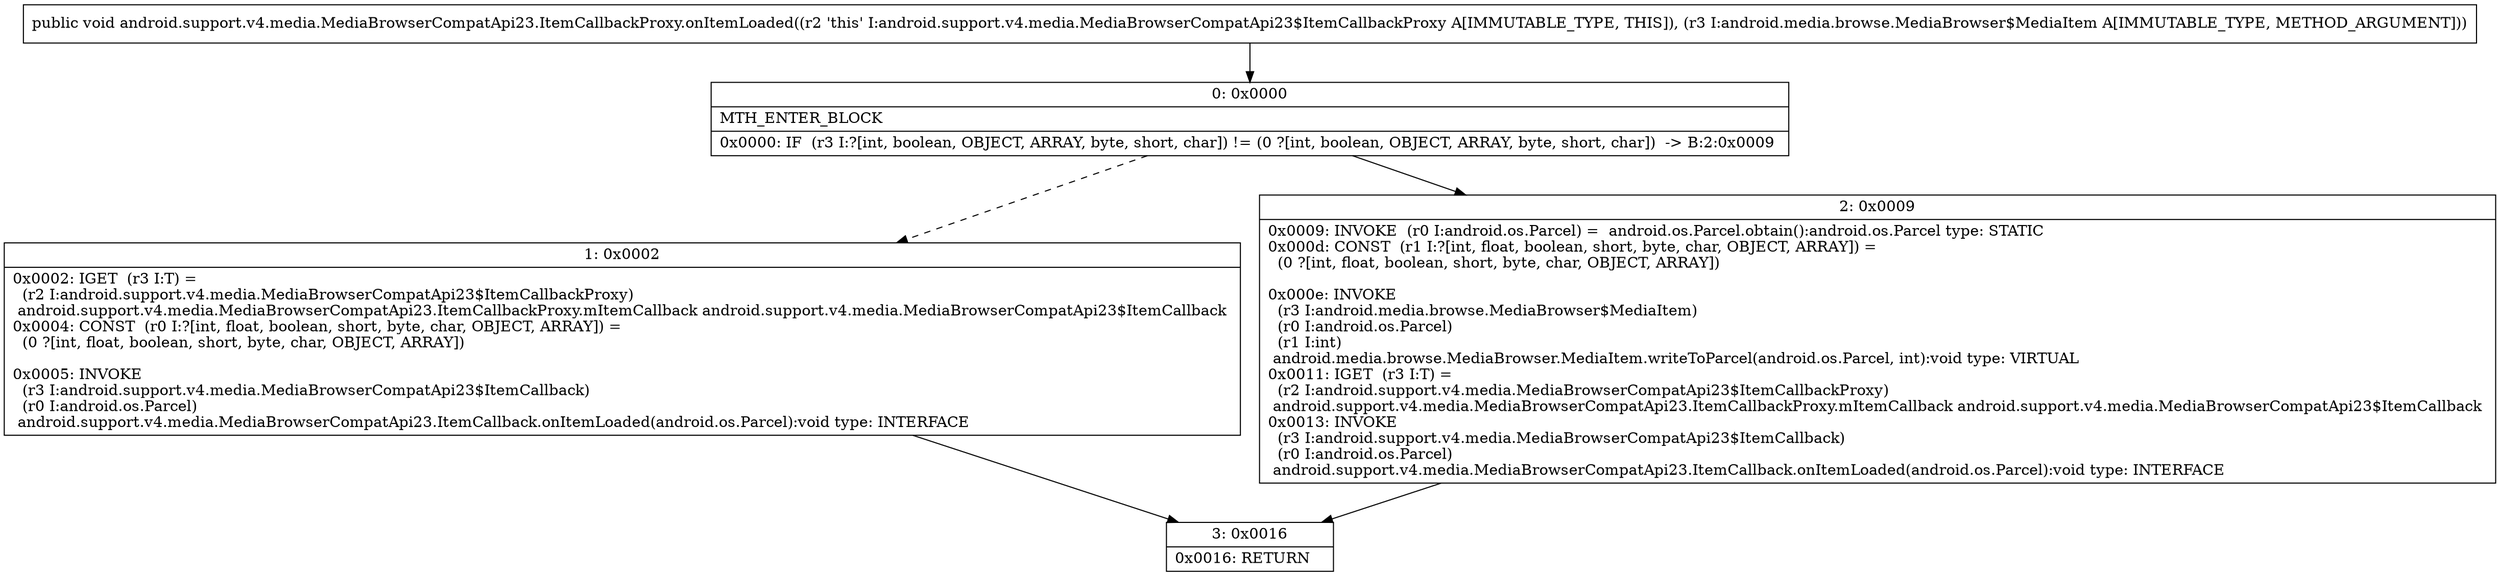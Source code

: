 digraph "CFG forandroid.support.v4.media.MediaBrowserCompatApi23.ItemCallbackProxy.onItemLoaded(Landroid\/media\/browse\/MediaBrowser$MediaItem;)V" {
Node_0 [shape=record,label="{0\:\ 0x0000|MTH_ENTER_BLOCK\l|0x0000: IF  (r3 I:?[int, boolean, OBJECT, ARRAY, byte, short, char]) != (0 ?[int, boolean, OBJECT, ARRAY, byte, short, char])  \-\> B:2:0x0009 \l}"];
Node_1 [shape=record,label="{1\:\ 0x0002|0x0002: IGET  (r3 I:T) = \l  (r2 I:android.support.v4.media.MediaBrowserCompatApi23$ItemCallbackProxy)\l android.support.v4.media.MediaBrowserCompatApi23.ItemCallbackProxy.mItemCallback android.support.v4.media.MediaBrowserCompatApi23$ItemCallback \l0x0004: CONST  (r0 I:?[int, float, boolean, short, byte, char, OBJECT, ARRAY]) = \l  (0 ?[int, float, boolean, short, byte, char, OBJECT, ARRAY])\l \l0x0005: INVOKE  \l  (r3 I:android.support.v4.media.MediaBrowserCompatApi23$ItemCallback)\l  (r0 I:android.os.Parcel)\l android.support.v4.media.MediaBrowserCompatApi23.ItemCallback.onItemLoaded(android.os.Parcel):void type: INTERFACE \l}"];
Node_2 [shape=record,label="{2\:\ 0x0009|0x0009: INVOKE  (r0 I:android.os.Parcel) =  android.os.Parcel.obtain():android.os.Parcel type: STATIC \l0x000d: CONST  (r1 I:?[int, float, boolean, short, byte, char, OBJECT, ARRAY]) = \l  (0 ?[int, float, boolean, short, byte, char, OBJECT, ARRAY])\l \l0x000e: INVOKE  \l  (r3 I:android.media.browse.MediaBrowser$MediaItem)\l  (r0 I:android.os.Parcel)\l  (r1 I:int)\l android.media.browse.MediaBrowser.MediaItem.writeToParcel(android.os.Parcel, int):void type: VIRTUAL \l0x0011: IGET  (r3 I:T) = \l  (r2 I:android.support.v4.media.MediaBrowserCompatApi23$ItemCallbackProxy)\l android.support.v4.media.MediaBrowserCompatApi23.ItemCallbackProxy.mItemCallback android.support.v4.media.MediaBrowserCompatApi23$ItemCallback \l0x0013: INVOKE  \l  (r3 I:android.support.v4.media.MediaBrowserCompatApi23$ItemCallback)\l  (r0 I:android.os.Parcel)\l android.support.v4.media.MediaBrowserCompatApi23.ItemCallback.onItemLoaded(android.os.Parcel):void type: INTERFACE \l}"];
Node_3 [shape=record,label="{3\:\ 0x0016|0x0016: RETURN   \l}"];
MethodNode[shape=record,label="{public void android.support.v4.media.MediaBrowserCompatApi23.ItemCallbackProxy.onItemLoaded((r2 'this' I:android.support.v4.media.MediaBrowserCompatApi23$ItemCallbackProxy A[IMMUTABLE_TYPE, THIS]), (r3 I:android.media.browse.MediaBrowser$MediaItem A[IMMUTABLE_TYPE, METHOD_ARGUMENT])) }"];
MethodNode -> Node_0;
Node_0 -> Node_1[style=dashed];
Node_0 -> Node_2;
Node_1 -> Node_3;
Node_2 -> Node_3;
}

